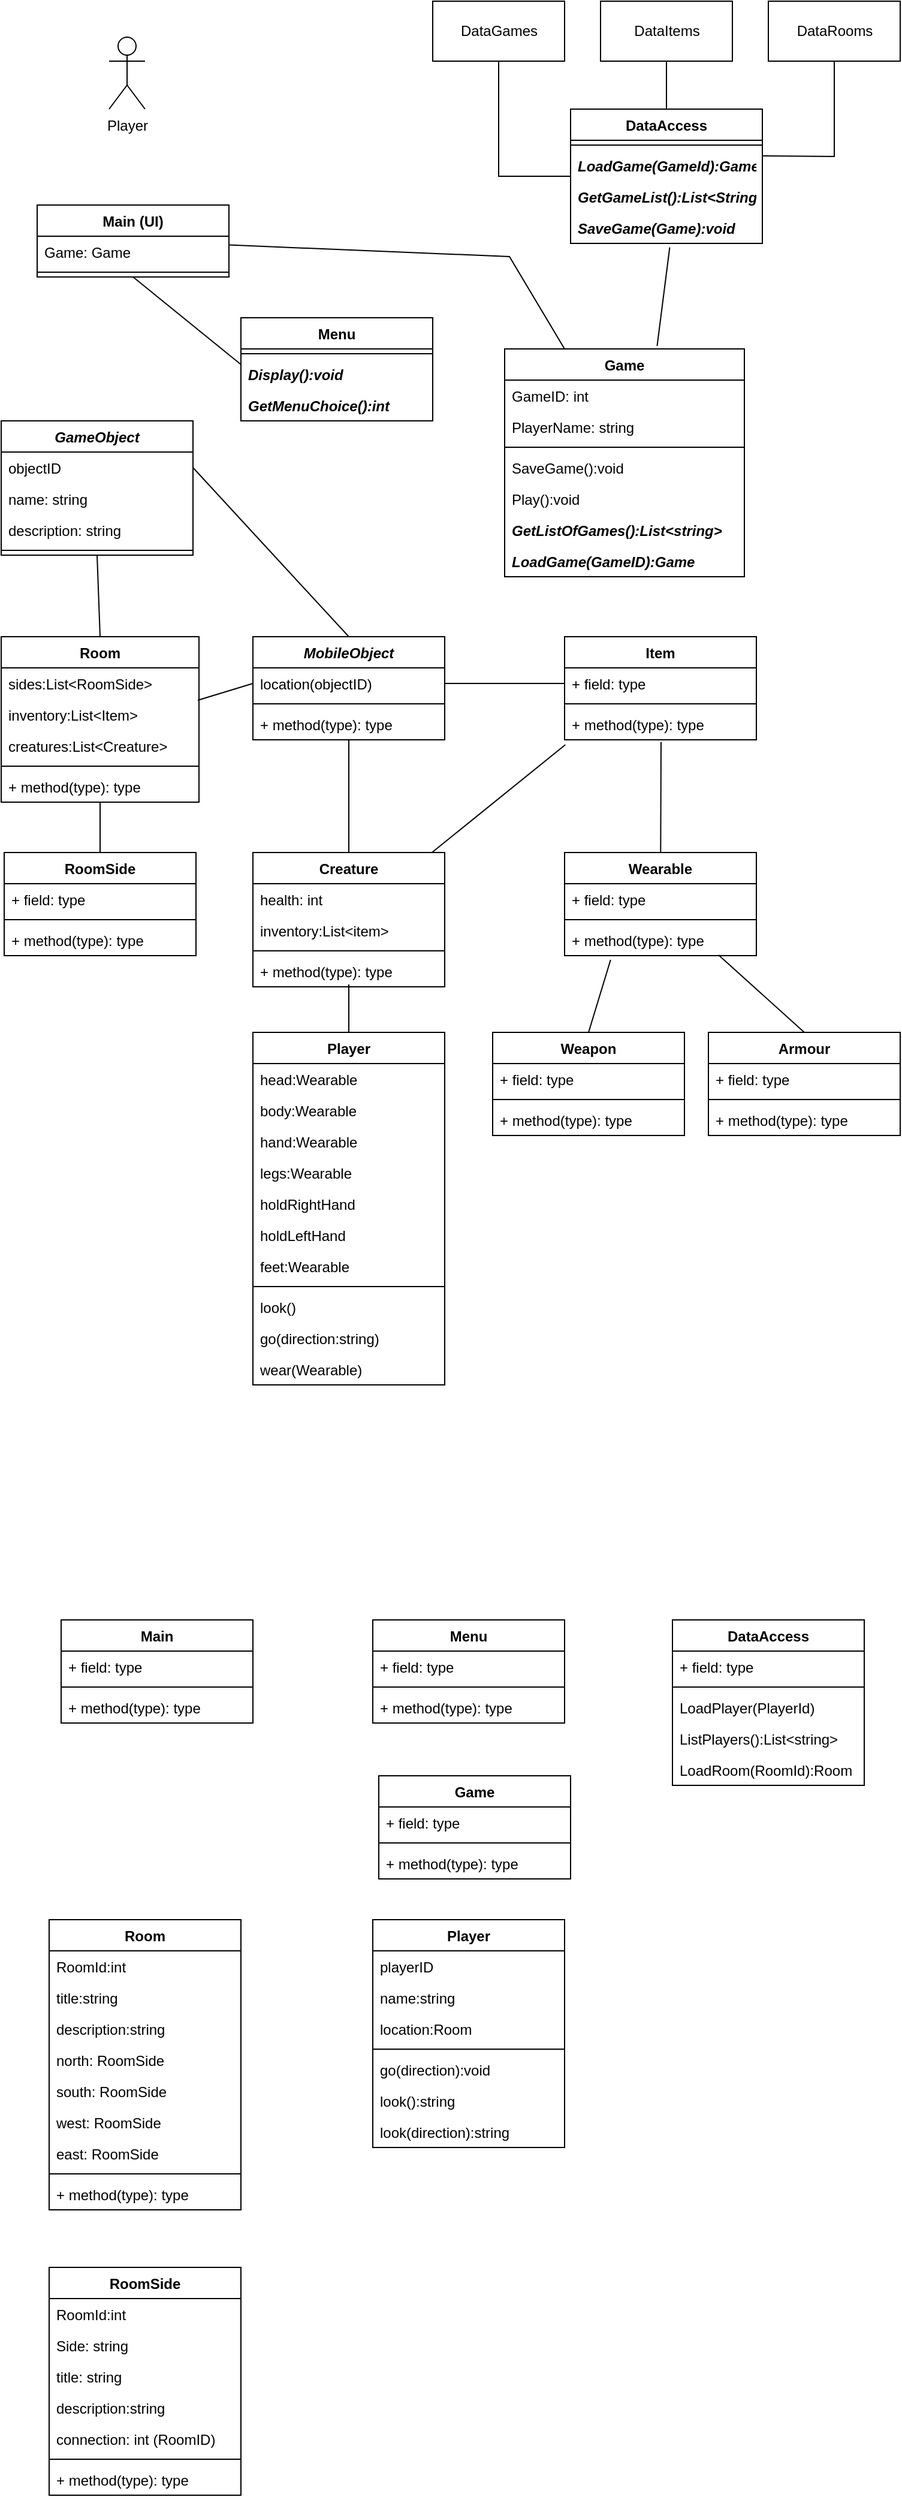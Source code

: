 <mxfile version="14.9.4" type="device"><diagram id="CVemv5YPvrNKqAP7SwV2" name="Page-1"><mxGraphModel dx="895" dy="649" grid="1" gridSize="10" guides="1" tooltips="1" connect="1" arrows="1" fold="1" page="1" pageScale="1" pageWidth="827" pageHeight="1169" math="0" shadow="0"><root><mxCell id="0"/><mxCell id="1" parent="0"/><mxCell id="hAgNCIFrav0WNdwS5j9V-32" style="edgeStyle=none;rounded=0;orthogonalLoop=1;jettySize=auto;html=1;entryX=0.25;entryY=0;entryDx=0;entryDy=0;endArrow=none;endFill=0;" edge="1" parent="1" source="hAgNCIFrav0WNdwS5j9V-1" target="hAgNCIFrav0WNdwS5j9V-7"><mxGeometry relative="1" as="geometry"><Array as="points"><mxPoint x="454" y="253"/></Array></mxGeometry></mxCell><mxCell id="hAgNCIFrav0WNdwS5j9V-1" value="Main (UI)" style="swimlane;fontStyle=1;align=center;verticalAlign=top;childLayout=stackLayout;horizontal=1;startSize=26;horizontalStack=0;resizeParent=1;resizeParentMax=0;resizeLast=0;collapsible=1;marginBottom=0;" vertex="1" parent="1"><mxGeometry x="60" y="210" width="160" height="60" as="geometry"/></mxCell><mxCell id="hAgNCIFrav0WNdwS5j9V-2" value="Game: Game" style="text;strokeColor=none;fillColor=none;align=left;verticalAlign=top;spacingLeft=4;spacingRight=4;overflow=hidden;rotatable=0;points=[[0,0.5],[1,0.5]];portConstraint=eastwest;" vertex="1" parent="hAgNCIFrav0WNdwS5j9V-1"><mxGeometry y="26" width="160" height="26" as="geometry"/></mxCell><mxCell id="hAgNCIFrav0WNdwS5j9V-3" value="" style="line;strokeWidth=1;fillColor=none;align=left;verticalAlign=middle;spacingTop=-1;spacingLeft=3;spacingRight=3;rotatable=0;labelPosition=right;points=[];portConstraint=eastwest;" vertex="1" parent="hAgNCIFrav0WNdwS5j9V-1"><mxGeometry y="52" width="160" height="8" as="geometry"/></mxCell><mxCell id="hAgNCIFrav0WNdwS5j9V-5" value="Player" style="shape=umlActor;verticalLabelPosition=bottom;verticalAlign=top;html=1;" vertex="1" parent="1"><mxGeometry x="120" y="70" width="30" height="60" as="geometry"/></mxCell><mxCell id="hAgNCIFrav0WNdwS5j9V-7" value="Game" style="swimlane;fontStyle=1;align=center;verticalAlign=top;childLayout=stackLayout;horizontal=1;startSize=26;horizontalStack=0;resizeParent=1;resizeParentMax=0;resizeLast=0;collapsible=1;marginBottom=0;" vertex="1" parent="1"><mxGeometry x="450" y="330" width="200" height="190" as="geometry"/></mxCell><mxCell id="hAgNCIFrav0WNdwS5j9V-8" value="GameID: int" style="text;strokeColor=none;fillColor=none;align=left;verticalAlign=top;spacingLeft=4;spacingRight=4;overflow=hidden;rotatable=0;points=[[0,0.5],[1,0.5]];portConstraint=eastwest;" vertex="1" parent="hAgNCIFrav0WNdwS5j9V-7"><mxGeometry y="26" width="200" height="26" as="geometry"/></mxCell><mxCell id="hAgNCIFrav0WNdwS5j9V-81" value="PlayerName: string" style="text;strokeColor=none;fillColor=none;align=left;verticalAlign=top;spacingLeft=4;spacingRight=4;overflow=hidden;rotatable=0;points=[[0,0.5],[1,0.5]];portConstraint=eastwest;" vertex="1" parent="hAgNCIFrav0WNdwS5j9V-7"><mxGeometry y="52" width="200" height="26" as="geometry"/></mxCell><mxCell id="hAgNCIFrav0WNdwS5j9V-9" value="" style="line;strokeWidth=1;fillColor=none;align=left;verticalAlign=middle;spacingTop=-1;spacingLeft=3;spacingRight=3;rotatable=0;labelPosition=right;points=[];portConstraint=eastwest;" vertex="1" parent="hAgNCIFrav0WNdwS5j9V-7"><mxGeometry y="78" width="200" height="8" as="geometry"/></mxCell><mxCell id="hAgNCIFrav0WNdwS5j9V-84" value="SaveGame():void" style="text;strokeColor=none;fillColor=none;align=left;verticalAlign=top;spacingLeft=4;spacingRight=4;overflow=hidden;rotatable=0;points=[[0,0.5],[1,0.5]];portConstraint=eastwest;" vertex="1" parent="hAgNCIFrav0WNdwS5j9V-7"><mxGeometry y="86" width="200" height="26" as="geometry"/></mxCell><mxCell id="hAgNCIFrav0WNdwS5j9V-85" value="Play():void" style="text;strokeColor=none;fillColor=none;align=left;verticalAlign=top;spacingLeft=4;spacingRight=4;overflow=hidden;rotatable=0;points=[[0,0.5],[1,0.5]];portConstraint=eastwest;" vertex="1" parent="hAgNCIFrav0WNdwS5j9V-7"><mxGeometry y="112" width="200" height="26" as="geometry"/></mxCell><mxCell id="hAgNCIFrav0WNdwS5j9V-10" value="GetListOfGames():List&lt;string&gt;" style="text;strokeColor=none;fillColor=none;align=left;verticalAlign=top;spacingLeft=4;spacingRight=4;overflow=hidden;rotatable=0;points=[[0,0.5],[1,0.5]];portConstraint=eastwest;fontStyle=3" vertex="1" parent="hAgNCIFrav0WNdwS5j9V-7"><mxGeometry y="138" width="200" height="26" as="geometry"/></mxCell><mxCell id="hAgNCIFrav0WNdwS5j9V-83" value="LoadGame(GameID):Game" style="text;strokeColor=none;fillColor=none;align=left;verticalAlign=top;spacingLeft=4;spacingRight=4;overflow=hidden;rotatable=0;points=[[0,0.5],[1,0.5]];portConstraint=eastwest;fontStyle=3" vertex="1" parent="hAgNCIFrav0WNdwS5j9V-7"><mxGeometry y="164" width="200" height="26" as="geometry"/></mxCell><mxCell id="hAgNCIFrav0WNdwS5j9V-23" style="edgeStyle=orthogonalEdgeStyle;rounded=0;orthogonalLoop=1;jettySize=auto;html=1;entryX=0.5;entryY=1;entryDx=0;entryDy=0;endArrow=none;endFill=0;" edge="1" parent="1" source="hAgNCIFrav0WNdwS5j9V-11" target="hAgNCIFrav0WNdwS5j9V-15"><mxGeometry relative="1" as="geometry"/></mxCell><mxCell id="hAgNCIFrav0WNdwS5j9V-24" style="rounded=0;orthogonalLoop=1;jettySize=auto;html=1;entryX=0.5;entryY=1;entryDx=0;entryDy=0;endArrow=none;endFill=0;" edge="1" parent="1" source="hAgNCIFrav0WNdwS5j9V-11" target="hAgNCIFrav0WNdwS5j9V-16"><mxGeometry relative="1" as="geometry"/></mxCell><mxCell id="hAgNCIFrav0WNdwS5j9V-11" value="DataAccess" style="swimlane;fontStyle=1;align=center;verticalAlign=top;childLayout=stackLayout;horizontal=1;startSize=26;horizontalStack=0;resizeParent=1;resizeParentMax=0;resizeLast=0;collapsible=1;marginBottom=0;" vertex="1" parent="1"><mxGeometry x="505" y="130" width="160" height="112" as="geometry"/></mxCell><mxCell id="hAgNCIFrav0WNdwS5j9V-13" value="" style="line;strokeWidth=1;fillColor=none;align=left;verticalAlign=middle;spacingTop=-1;spacingLeft=3;spacingRight=3;rotatable=0;labelPosition=right;points=[];portConstraint=eastwest;" vertex="1" parent="hAgNCIFrav0WNdwS5j9V-11"><mxGeometry y="26" width="160" height="8" as="geometry"/></mxCell><mxCell id="hAgNCIFrav0WNdwS5j9V-80" value="LoadGame(GameId):Game" style="text;strokeColor=none;fillColor=none;align=left;verticalAlign=top;spacingLeft=4;spacingRight=4;overflow=hidden;rotatable=0;points=[[0,0.5],[1,0.5]];portConstraint=eastwest;fontStyle=3" vertex="1" parent="hAgNCIFrav0WNdwS5j9V-11"><mxGeometry y="34" width="160" height="26" as="geometry"/></mxCell><mxCell id="hAgNCIFrav0WNdwS5j9V-14" value="GetGameList():List&lt;String&gt;" style="text;strokeColor=none;fillColor=none;align=left;verticalAlign=top;spacingLeft=4;spacingRight=4;overflow=hidden;rotatable=0;points=[[0,0.5],[1,0.5]];portConstraint=eastwest;fontStyle=3" vertex="1" parent="hAgNCIFrav0WNdwS5j9V-11"><mxGeometry y="60" width="160" height="26" as="geometry"/></mxCell><mxCell id="hAgNCIFrav0WNdwS5j9V-86" value="SaveGame(Game):void" style="text;strokeColor=none;fillColor=none;align=left;verticalAlign=top;spacingLeft=4;spacingRight=4;overflow=hidden;rotatable=0;points=[[0,0.5],[1,0.5]];portConstraint=eastwest;fontStyle=3" vertex="1" parent="hAgNCIFrav0WNdwS5j9V-11"><mxGeometry y="86" width="160" height="26" as="geometry"/></mxCell><mxCell id="hAgNCIFrav0WNdwS5j9V-15" value="DataGames" style="html=1;" vertex="1" parent="1"><mxGeometry x="390" y="40" width="110" height="50" as="geometry"/></mxCell><mxCell id="hAgNCIFrav0WNdwS5j9V-16" value="DataItems" style="html=1;" vertex="1" parent="1"><mxGeometry x="530" y="40" width="110" height="50" as="geometry"/></mxCell><mxCell id="hAgNCIFrav0WNdwS5j9V-17" value="DataRooms" style="html=1;" vertex="1" parent="1"><mxGeometry x="670" y="40" width="110" height="50" as="geometry"/></mxCell><mxCell id="hAgNCIFrav0WNdwS5j9V-18" value="GameObject" style="swimlane;fontStyle=3;align=center;verticalAlign=top;childLayout=stackLayout;horizontal=1;startSize=26;horizontalStack=0;resizeParent=1;resizeParentMax=0;resizeLast=0;collapsible=1;marginBottom=0;" vertex="1" parent="1"><mxGeometry x="30" y="390" width="160" height="112" as="geometry"/></mxCell><mxCell id="hAgNCIFrav0WNdwS5j9V-19" value="objectID" style="text;strokeColor=none;fillColor=none;align=left;verticalAlign=top;spacingLeft=4;spacingRight=4;overflow=hidden;rotatable=0;points=[[0,0.5],[1,0.5]];portConstraint=eastwest;" vertex="1" parent="hAgNCIFrav0WNdwS5j9V-18"><mxGeometry y="26" width="160" height="26" as="geometry"/></mxCell><mxCell id="hAgNCIFrav0WNdwS5j9V-89" value="name: string" style="text;strokeColor=none;fillColor=none;align=left;verticalAlign=top;spacingLeft=4;spacingRight=4;overflow=hidden;rotatable=0;points=[[0,0.5],[1,0.5]];portConstraint=eastwest;" vertex="1" parent="hAgNCIFrav0WNdwS5j9V-18"><mxGeometry y="52" width="160" height="26" as="geometry"/></mxCell><mxCell id="hAgNCIFrav0WNdwS5j9V-90" value="description: string" style="text;strokeColor=none;fillColor=none;align=left;verticalAlign=top;spacingLeft=4;spacingRight=4;overflow=hidden;rotatable=0;points=[[0,0.5],[1,0.5]];portConstraint=eastwest;" vertex="1" parent="hAgNCIFrav0WNdwS5j9V-18"><mxGeometry y="78" width="160" height="26" as="geometry"/></mxCell><mxCell id="hAgNCIFrav0WNdwS5j9V-20" value="" style="line;strokeWidth=1;fillColor=none;align=left;verticalAlign=middle;spacingTop=-1;spacingLeft=3;spacingRight=3;rotatable=0;labelPosition=right;points=[];portConstraint=eastwest;" vertex="1" parent="hAgNCIFrav0WNdwS5j9V-18"><mxGeometry y="104" width="160" height="8" as="geometry"/></mxCell><mxCell id="hAgNCIFrav0WNdwS5j9V-26" style="edgeStyle=orthogonalEdgeStyle;rounded=0;orthogonalLoop=1;jettySize=auto;html=1;entryX=0.5;entryY=1;entryDx=0;entryDy=0;endArrow=none;endFill=0;" edge="1" parent="1" target="hAgNCIFrav0WNdwS5j9V-17"><mxGeometry relative="1" as="geometry"><mxPoint x="665" y="169" as="sourcePoint"/></mxGeometry></mxCell><mxCell id="hAgNCIFrav0WNdwS5j9V-28" value="Menu" style="swimlane;fontStyle=1;align=center;verticalAlign=top;childLayout=stackLayout;horizontal=1;startSize=26;horizontalStack=0;resizeParent=1;resizeParentMax=0;resizeLast=0;collapsible=1;marginBottom=0;" vertex="1" parent="1"><mxGeometry x="230" y="304" width="160" height="86" as="geometry"/></mxCell><mxCell id="hAgNCIFrav0WNdwS5j9V-30" value="" style="line;strokeWidth=1;fillColor=none;align=left;verticalAlign=middle;spacingTop=-1;spacingLeft=3;spacingRight=3;rotatable=0;labelPosition=right;points=[];portConstraint=eastwest;" vertex="1" parent="hAgNCIFrav0WNdwS5j9V-28"><mxGeometry y="26" width="160" height="8" as="geometry"/></mxCell><mxCell id="hAgNCIFrav0WNdwS5j9V-31" value="Display():void" style="text;strokeColor=none;fillColor=none;align=left;verticalAlign=top;spacingLeft=4;spacingRight=4;overflow=hidden;rotatable=0;points=[[0,0.5],[1,0.5]];portConstraint=eastwest;fontStyle=3" vertex="1" parent="hAgNCIFrav0WNdwS5j9V-28"><mxGeometry y="34" width="160" height="26" as="geometry"/></mxCell><mxCell id="hAgNCIFrav0WNdwS5j9V-88" value="GetMenuChoice():int" style="text;strokeColor=none;fillColor=none;align=left;verticalAlign=top;spacingLeft=4;spacingRight=4;overflow=hidden;rotatable=0;points=[[0,0.5],[1,0.5]];portConstraint=eastwest;fontStyle=3" vertex="1" parent="hAgNCIFrav0WNdwS5j9V-28"><mxGeometry y="60" width="160" height="26" as="geometry"/></mxCell><mxCell id="hAgNCIFrav0WNdwS5j9V-33" style="edgeStyle=none;rounded=0;orthogonalLoop=1;jettySize=auto;html=1;entryX=0;entryY=0.5;entryDx=0;entryDy=0;endArrow=none;endFill=0;exitX=0.5;exitY=1;exitDx=0;exitDy=0;" edge="1" parent="1" source="hAgNCIFrav0WNdwS5j9V-1"><mxGeometry relative="1" as="geometry"><mxPoint x="159.04" y="297.118" as="sourcePoint"/><mxPoint x="230" y="343" as="targetPoint"/></mxGeometry></mxCell><mxCell id="hAgNCIFrav0WNdwS5j9V-44" style="edgeStyle=none;rounded=0;orthogonalLoop=1;jettySize=auto;html=1;entryX=0.5;entryY=0;entryDx=0;entryDy=0;endArrow=none;endFill=0;" edge="1" parent="1" source="hAgNCIFrav0WNdwS5j9V-34" target="hAgNCIFrav0WNdwS5j9V-38"><mxGeometry relative="1" as="geometry"/></mxCell><mxCell id="hAgNCIFrav0WNdwS5j9V-34" value="Room" style="swimlane;fontStyle=1;align=center;verticalAlign=top;childLayout=stackLayout;horizontal=1;startSize=26;horizontalStack=0;resizeParent=1;resizeParentMax=0;resizeLast=0;collapsible=1;marginBottom=0;" vertex="1" parent="1"><mxGeometry x="30" y="570" width="165" height="138" as="geometry"/></mxCell><mxCell id="hAgNCIFrav0WNdwS5j9V-35" value="sides:List&lt;RoomSide&gt;" style="text;strokeColor=none;fillColor=none;align=left;verticalAlign=top;spacingLeft=4;spacingRight=4;overflow=hidden;rotatable=0;points=[[0,0.5],[1,0.5]];portConstraint=eastwest;" vertex="1" parent="hAgNCIFrav0WNdwS5j9V-34"><mxGeometry y="26" width="165" height="26" as="geometry"/></mxCell><mxCell id="hAgNCIFrav0WNdwS5j9V-92" value="inventory:List&lt;Item&gt;" style="text;strokeColor=none;fillColor=none;align=left;verticalAlign=top;spacingLeft=4;spacingRight=4;overflow=hidden;rotatable=0;points=[[0,0.5],[1,0.5]];portConstraint=eastwest;" vertex="1" parent="hAgNCIFrav0WNdwS5j9V-34"><mxGeometry y="52" width="165" height="26" as="geometry"/></mxCell><mxCell id="hAgNCIFrav0WNdwS5j9V-91" value="creatures:List&lt;Creature&gt;" style="text;strokeColor=none;fillColor=none;align=left;verticalAlign=top;spacingLeft=4;spacingRight=4;overflow=hidden;rotatable=0;points=[[0,0.5],[1,0.5]];portConstraint=eastwest;" vertex="1" parent="hAgNCIFrav0WNdwS5j9V-34"><mxGeometry y="78" width="165" height="26" as="geometry"/></mxCell><mxCell id="hAgNCIFrav0WNdwS5j9V-36" value="" style="line;strokeWidth=1;fillColor=none;align=left;verticalAlign=middle;spacingTop=-1;spacingLeft=3;spacingRight=3;rotatable=0;labelPosition=right;points=[];portConstraint=eastwest;" vertex="1" parent="hAgNCIFrav0WNdwS5j9V-34"><mxGeometry y="104" width="165" height="8" as="geometry"/></mxCell><mxCell id="hAgNCIFrav0WNdwS5j9V-37" value="+ method(type): type" style="text;strokeColor=none;fillColor=none;align=left;verticalAlign=top;spacingLeft=4;spacingRight=4;overflow=hidden;rotatable=0;points=[[0,0.5],[1,0.5]];portConstraint=eastwest;" vertex="1" parent="hAgNCIFrav0WNdwS5j9V-34"><mxGeometry y="112" width="165" height="26" as="geometry"/></mxCell><mxCell id="hAgNCIFrav0WNdwS5j9V-38" value="RoomSide" style="swimlane;fontStyle=1;align=center;verticalAlign=top;childLayout=stackLayout;horizontal=1;startSize=26;horizontalStack=0;resizeParent=1;resizeParentMax=0;resizeLast=0;collapsible=1;marginBottom=0;" vertex="1" parent="1"><mxGeometry x="32.5" y="750" width="160" height="86" as="geometry"/></mxCell><mxCell id="hAgNCIFrav0WNdwS5j9V-39" value="+ field: type" style="text;strokeColor=none;fillColor=none;align=left;verticalAlign=top;spacingLeft=4;spacingRight=4;overflow=hidden;rotatable=0;points=[[0,0.5],[1,0.5]];portConstraint=eastwest;" vertex="1" parent="hAgNCIFrav0WNdwS5j9V-38"><mxGeometry y="26" width="160" height="26" as="geometry"/></mxCell><mxCell id="hAgNCIFrav0WNdwS5j9V-40" value="" style="line;strokeWidth=1;fillColor=none;align=left;verticalAlign=middle;spacingTop=-1;spacingLeft=3;spacingRight=3;rotatable=0;labelPosition=right;points=[];portConstraint=eastwest;" vertex="1" parent="hAgNCIFrav0WNdwS5j9V-38"><mxGeometry y="52" width="160" height="8" as="geometry"/></mxCell><mxCell id="hAgNCIFrav0WNdwS5j9V-41" value="+ method(type): type" style="text;strokeColor=none;fillColor=none;align=left;verticalAlign=top;spacingLeft=4;spacingRight=4;overflow=hidden;rotatable=0;points=[[0,0.5],[1,0.5]];portConstraint=eastwest;" vertex="1" parent="hAgNCIFrav0WNdwS5j9V-38"><mxGeometry y="60" width="160" height="26" as="geometry"/></mxCell><mxCell id="hAgNCIFrav0WNdwS5j9V-42" style="edgeStyle=none;rounded=0;orthogonalLoop=1;jettySize=auto;html=1;entryX=0.636;entryY=-0.013;entryDx=0;entryDy=0;endArrow=none;endFill=0;entryPerimeter=0;exitX=0.517;exitY=1.129;exitDx=0;exitDy=0;exitPerimeter=0;" edge="1" parent="1" source="hAgNCIFrav0WNdwS5j9V-86" target="hAgNCIFrav0WNdwS5j9V-7"><mxGeometry relative="1" as="geometry"><mxPoint x="585" y="270" as="sourcePoint"/><Array as="points"/></mxGeometry></mxCell><mxCell id="hAgNCIFrav0WNdwS5j9V-43" style="edgeStyle=none;rounded=0;orthogonalLoop=1;jettySize=auto;html=1;entryX=0.5;entryY=0;entryDx=0;entryDy=0;endArrow=none;endFill=0;exitX=0.5;exitY=1;exitDx=0;exitDy=0;" edge="1" parent="1" source="hAgNCIFrav0WNdwS5j9V-18" target="hAgNCIFrav0WNdwS5j9V-34"><mxGeometry relative="1" as="geometry"><mxPoint x="110.591" y="528" as="sourcePoint"/></mxGeometry></mxCell><mxCell id="hAgNCIFrav0WNdwS5j9V-45" value="MobileObject" style="swimlane;fontStyle=3;align=center;verticalAlign=top;childLayout=stackLayout;horizontal=1;startSize=26;horizontalStack=0;resizeParent=1;resizeParentMax=0;resizeLast=0;collapsible=1;marginBottom=0;" vertex="1" parent="1"><mxGeometry x="240" y="570" width="160" height="86" as="geometry"/></mxCell><mxCell id="hAgNCIFrav0WNdwS5j9V-46" value="location(objectID)" style="text;strokeColor=none;fillColor=none;align=left;verticalAlign=top;spacingLeft=4;spacingRight=4;overflow=hidden;rotatable=0;points=[[0,0.5],[1,0.5]];portConstraint=eastwest;" vertex="1" parent="hAgNCIFrav0WNdwS5j9V-45"><mxGeometry y="26" width="160" height="26" as="geometry"/></mxCell><mxCell id="hAgNCIFrav0WNdwS5j9V-47" value="" style="line;strokeWidth=1;fillColor=none;align=left;verticalAlign=middle;spacingTop=-1;spacingLeft=3;spacingRight=3;rotatable=0;labelPosition=right;points=[];portConstraint=eastwest;" vertex="1" parent="hAgNCIFrav0WNdwS5j9V-45"><mxGeometry y="52" width="160" height="8" as="geometry"/></mxCell><mxCell id="hAgNCIFrav0WNdwS5j9V-48" value="+ method(type): type" style="text;strokeColor=none;fillColor=none;align=left;verticalAlign=top;spacingLeft=4;spacingRight=4;overflow=hidden;rotatable=0;points=[[0,0.5],[1,0.5]];portConstraint=eastwest;" vertex="1" parent="hAgNCIFrav0WNdwS5j9V-45"><mxGeometry y="60" width="160" height="26" as="geometry"/></mxCell><mxCell id="hAgNCIFrav0WNdwS5j9V-94" style="edgeStyle=none;rounded=0;orthogonalLoop=1;jettySize=auto;html=1;entryX=0.004;entryY=1.159;entryDx=0;entryDy=0;entryPerimeter=0;endArrow=none;endFill=0;" edge="1" parent="1" source="hAgNCIFrav0WNdwS5j9V-49" target="hAgNCIFrav0WNdwS5j9V-63"><mxGeometry relative="1" as="geometry"/></mxCell><mxCell id="hAgNCIFrav0WNdwS5j9V-49" value="Creature" style="swimlane;fontStyle=1;align=center;verticalAlign=top;childLayout=stackLayout;horizontal=1;startSize=26;horizontalStack=0;resizeParent=1;resizeParentMax=0;resizeLast=0;collapsible=1;marginBottom=0;" vertex="1" parent="1"><mxGeometry x="240" y="750" width="160" height="112" as="geometry"/></mxCell><mxCell id="hAgNCIFrav0WNdwS5j9V-50" value="health: int" style="text;strokeColor=none;fillColor=none;align=left;verticalAlign=top;spacingLeft=4;spacingRight=4;overflow=hidden;rotatable=0;points=[[0,0.5],[1,0.5]];portConstraint=eastwest;" vertex="1" parent="hAgNCIFrav0WNdwS5j9V-49"><mxGeometry y="26" width="160" height="26" as="geometry"/></mxCell><mxCell id="hAgNCIFrav0WNdwS5j9V-93" value="inventory:List&lt;item&gt;" style="text;strokeColor=none;fillColor=none;align=left;verticalAlign=top;spacingLeft=4;spacingRight=4;overflow=hidden;rotatable=0;points=[[0,0.5],[1,0.5]];portConstraint=eastwest;" vertex="1" parent="hAgNCIFrav0WNdwS5j9V-49"><mxGeometry y="52" width="160" height="26" as="geometry"/></mxCell><mxCell id="hAgNCIFrav0WNdwS5j9V-51" value="" style="line;strokeWidth=1;fillColor=none;align=left;verticalAlign=middle;spacingTop=-1;spacingLeft=3;spacingRight=3;rotatable=0;labelPosition=right;points=[];portConstraint=eastwest;" vertex="1" parent="hAgNCIFrav0WNdwS5j9V-49"><mxGeometry y="78" width="160" height="8" as="geometry"/></mxCell><mxCell id="hAgNCIFrav0WNdwS5j9V-52" value="+ method(type): type" style="text;strokeColor=none;fillColor=none;align=left;verticalAlign=top;spacingLeft=4;spacingRight=4;overflow=hidden;rotatable=0;points=[[0,0.5],[1,0.5]];portConstraint=eastwest;" vertex="1" parent="hAgNCIFrav0WNdwS5j9V-49"><mxGeometry y="86" width="160" height="26" as="geometry"/></mxCell><mxCell id="hAgNCIFrav0WNdwS5j9V-53" value="Player" style="swimlane;fontStyle=1;align=center;verticalAlign=top;childLayout=stackLayout;horizontal=1;startSize=26;horizontalStack=0;resizeParent=1;resizeParentMax=0;resizeLast=0;collapsible=1;marginBottom=0;" vertex="1" parent="1"><mxGeometry x="240" y="900" width="160" height="294" as="geometry"/></mxCell><mxCell id="hAgNCIFrav0WNdwS5j9V-54" value="head:Wearable" style="text;strokeColor=none;fillColor=none;align=left;verticalAlign=top;spacingLeft=4;spacingRight=4;overflow=hidden;rotatable=0;points=[[0,0.5],[1,0.5]];portConstraint=eastwest;" vertex="1" parent="hAgNCIFrav0WNdwS5j9V-53"><mxGeometry y="26" width="160" height="26" as="geometry"/></mxCell><mxCell id="hAgNCIFrav0WNdwS5j9V-99" value="body:Wearable" style="text;strokeColor=none;fillColor=none;align=left;verticalAlign=top;spacingLeft=4;spacingRight=4;overflow=hidden;rotatable=0;points=[[0,0.5],[1,0.5]];portConstraint=eastwest;" vertex="1" parent="hAgNCIFrav0WNdwS5j9V-53"><mxGeometry y="52" width="160" height="26" as="geometry"/></mxCell><mxCell id="hAgNCIFrav0WNdwS5j9V-102" value="hand:Wearable" style="text;strokeColor=none;fillColor=none;align=left;verticalAlign=top;spacingLeft=4;spacingRight=4;overflow=hidden;rotatable=0;points=[[0,0.5],[1,0.5]];portConstraint=eastwest;" vertex="1" parent="hAgNCIFrav0WNdwS5j9V-53"><mxGeometry y="78" width="160" height="26" as="geometry"/></mxCell><mxCell id="hAgNCIFrav0WNdwS5j9V-101" value="legs:Wearable" style="text;strokeColor=none;fillColor=none;align=left;verticalAlign=top;spacingLeft=4;spacingRight=4;overflow=hidden;rotatable=0;points=[[0,0.5],[1,0.5]];portConstraint=eastwest;" vertex="1" parent="hAgNCIFrav0WNdwS5j9V-53"><mxGeometry y="104" width="160" height="26" as="geometry"/></mxCell><mxCell id="hAgNCIFrav0WNdwS5j9V-103" value="holdRightHand" style="text;strokeColor=none;fillColor=none;align=left;verticalAlign=top;spacingLeft=4;spacingRight=4;overflow=hidden;rotatable=0;points=[[0,0.5],[1,0.5]];portConstraint=eastwest;" vertex="1" parent="hAgNCIFrav0WNdwS5j9V-53"><mxGeometry y="130" width="160" height="26" as="geometry"/></mxCell><mxCell id="hAgNCIFrav0WNdwS5j9V-104" value="holdLeftHand" style="text;strokeColor=none;fillColor=none;align=left;verticalAlign=top;spacingLeft=4;spacingRight=4;overflow=hidden;rotatable=0;points=[[0,0.5],[1,0.5]];portConstraint=eastwest;" vertex="1" parent="hAgNCIFrav0WNdwS5j9V-53"><mxGeometry y="156" width="160" height="26" as="geometry"/></mxCell><mxCell id="hAgNCIFrav0WNdwS5j9V-100" value="feet:Wearable" style="text;strokeColor=none;fillColor=none;align=left;verticalAlign=top;spacingLeft=4;spacingRight=4;overflow=hidden;rotatable=0;points=[[0,0.5],[1,0.5]];portConstraint=eastwest;" vertex="1" parent="hAgNCIFrav0WNdwS5j9V-53"><mxGeometry y="182" width="160" height="26" as="geometry"/></mxCell><mxCell id="hAgNCIFrav0WNdwS5j9V-55" value="" style="line;strokeWidth=1;fillColor=none;align=left;verticalAlign=middle;spacingTop=-1;spacingLeft=3;spacingRight=3;rotatable=0;labelPosition=right;points=[];portConstraint=eastwest;" vertex="1" parent="hAgNCIFrav0WNdwS5j9V-53"><mxGeometry y="208" width="160" height="8" as="geometry"/></mxCell><mxCell id="hAgNCIFrav0WNdwS5j9V-96" value="look()" style="text;strokeColor=none;fillColor=none;align=left;verticalAlign=top;spacingLeft=4;spacingRight=4;overflow=hidden;rotatable=0;points=[[0,0.5],[1,0.5]];portConstraint=eastwest;" vertex="1" parent="hAgNCIFrav0WNdwS5j9V-53"><mxGeometry y="216" width="160" height="26" as="geometry"/></mxCell><mxCell id="hAgNCIFrav0WNdwS5j9V-56" value="go(direction:string)" style="text;strokeColor=none;fillColor=none;align=left;verticalAlign=top;spacingLeft=4;spacingRight=4;overflow=hidden;rotatable=0;points=[[0,0.5],[1,0.5]];portConstraint=eastwest;" vertex="1" parent="hAgNCIFrav0WNdwS5j9V-53"><mxGeometry y="242" width="160" height="26" as="geometry"/></mxCell><mxCell id="hAgNCIFrav0WNdwS5j9V-98" value="wear(Wearable)" style="text;strokeColor=none;fillColor=none;align=left;verticalAlign=top;spacingLeft=4;spacingRight=4;overflow=hidden;rotatable=0;points=[[0,0.5],[1,0.5]];portConstraint=eastwest;" vertex="1" parent="hAgNCIFrav0WNdwS5j9V-53"><mxGeometry y="268" width="160" height="26" as="geometry"/></mxCell><mxCell id="hAgNCIFrav0WNdwS5j9V-57" style="edgeStyle=none;rounded=0;orthogonalLoop=1;jettySize=auto;html=1;entryX=0.5;entryY=0;entryDx=0;entryDy=0;endArrow=none;endFill=0;exitX=1;exitY=0.5;exitDx=0;exitDy=0;" edge="1" parent="1" source="hAgNCIFrav0WNdwS5j9V-19" target="hAgNCIFrav0WNdwS5j9V-45"><mxGeometry relative="1" as="geometry"><Array as="points"/></mxGeometry></mxCell><mxCell id="hAgNCIFrav0WNdwS5j9V-58" style="edgeStyle=none;rounded=0;orthogonalLoop=1;jettySize=auto;html=1;entryX=0.5;entryY=0;entryDx=0;entryDy=0;endArrow=none;endFill=0;" edge="1" parent="1" source="hAgNCIFrav0WNdwS5j9V-48" target="hAgNCIFrav0WNdwS5j9V-49"><mxGeometry relative="1" as="geometry"/></mxCell><mxCell id="hAgNCIFrav0WNdwS5j9V-59" style="edgeStyle=none;rounded=0;orthogonalLoop=1;jettySize=auto;html=1;entryX=0.5;entryY=0;entryDx=0;entryDy=0;endArrow=none;endFill=0;" edge="1" parent="1" target="hAgNCIFrav0WNdwS5j9V-53"><mxGeometry relative="1" as="geometry"><mxPoint x="320" y="860" as="sourcePoint"/></mxGeometry></mxCell><mxCell id="hAgNCIFrav0WNdwS5j9V-60" value="Item" style="swimlane;fontStyle=1;align=center;verticalAlign=top;childLayout=stackLayout;horizontal=1;startSize=26;horizontalStack=0;resizeParent=1;resizeParentMax=0;resizeLast=0;collapsible=1;marginBottom=0;" vertex="1" parent="1"><mxGeometry x="500" y="570" width="160" height="86" as="geometry"/></mxCell><mxCell id="hAgNCIFrav0WNdwS5j9V-61" value="+ field: type" style="text;strokeColor=none;fillColor=none;align=left;verticalAlign=top;spacingLeft=4;spacingRight=4;overflow=hidden;rotatable=0;points=[[0,0.5],[1,0.5]];portConstraint=eastwest;" vertex="1" parent="hAgNCIFrav0WNdwS5j9V-60"><mxGeometry y="26" width="160" height="26" as="geometry"/></mxCell><mxCell id="hAgNCIFrav0WNdwS5j9V-62" value="" style="line;strokeWidth=1;fillColor=none;align=left;verticalAlign=middle;spacingTop=-1;spacingLeft=3;spacingRight=3;rotatable=0;labelPosition=right;points=[];portConstraint=eastwest;" vertex="1" parent="hAgNCIFrav0WNdwS5j9V-60"><mxGeometry y="52" width="160" height="8" as="geometry"/></mxCell><mxCell id="hAgNCIFrav0WNdwS5j9V-63" value="+ method(type): type" style="text;strokeColor=none;fillColor=none;align=left;verticalAlign=top;spacingLeft=4;spacingRight=4;overflow=hidden;rotatable=0;points=[[0,0.5],[1,0.5]];portConstraint=eastwest;" vertex="1" parent="hAgNCIFrav0WNdwS5j9V-60"><mxGeometry y="60" width="160" height="26" as="geometry"/></mxCell><mxCell id="hAgNCIFrav0WNdwS5j9V-78" style="edgeStyle=none;rounded=0;orthogonalLoop=1;jettySize=auto;html=1;entryX=0.503;entryY=1.073;entryDx=0;entryDy=0;entryPerimeter=0;endArrow=none;endFill=0;" edge="1" parent="1" source="hAgNCIFrav0WNdwS5j9V-64" target="hAgNCIFrav0WNdwS5j9V-63"><mxGeometry relative="1" as="geometry"/></mxCell><mxCell id="hAgNCIFrav0WNdwS5j9V-64" value="Wearable" style="swimlane;fontStyle=1;align=center;verticalAlign=top;childLayout=stackLayout;horizontal=1;startSize=26;horizontalStack=0;resizeParent=1;resizeParentMax=0;resizeLast=0;collapsible=1;marginBottom=0;" vertex="1" parent="1"><mxGeometry x="500" y="750" width="160" height="86" as="geometry"/></mxCell><mxCell id="hAgNCIFrav0WNdwS5j9V-65" value="+ field: type" style="text;strokeColor=none;fillColor=none;align=left;verticalAlign=top;spacingLeft=4;spacingRight=4;overflow=hidden;rotatable=0;points=[[0,0.5],[1,0.5]];portConstraint=eastwest;" vertex="1" parent="hAgNCIFrav0WNdwS5j9V-64"><mxGeometry y="26" width="160" height="26" as="geometry"/></mxCell><mxCell id="hAgNCIFrav0WNdwS5j9V-66" value="" style="line;strokeWidth=1;fillColor=none;align=left;verticalAlign=middle;spacingTop=-1;spacingLeft=3;spacingRight=3;rotatable=0;labelPosition=right;points=[];portConstraint=eastwest;" vertex="1" parent="hAgNCIFrav0WNdwS5j9V-64"><mxGeometry y="52" width="160" height="8" as="geometry"/></mxCell><mxCell id="hAgNCIFrav0WNdwS5j9V-67" value="+ method(type): type" style="text;strokeColor=none;fillColor=none;align=left;verticalAlign=top;spacingLeft=4;spacingRight=4;overflow=hidden;rotatable=0;points=[[0,0.5],[1,0.5]];portConstraint=eastwest;" vertex="1" parent="hAgNCIFrav0WNdwS5j9V-64"><mxGeometry y="60" width="160" height="26" as="geometry"/></mxCell><mxCell id="hAgNCIFrav0WNdwS5j9V-68" value="Weapon" style="swimlane;fontStyle=1;align=center;verticalAlign=top;childLayout=stackLayout;horizontal=1;startSize=26;horizontalStack=0;resizeParent=1;resizeParentMax=0;resizeLast=0;collapsible=1;marginBottom=0;" vertex="1" parent="1"><mxGeometry x="440" y="900" width="160" height="86" as="geometry"/></mxCell><mxCell id="hAgNCIFrav0WNdwS5j9V-69" value="+ field: type" style="text;strokeColor=none;fillColor=none;align=left;verticalAlign=top;spacingLeft=4;spacingRight=4;overflow=hidden;rotatable=0;points=[[0,0.5],[1,0.5]];portConstraint=eastwest;" vertex="1" parent="hAgNCIFrav0WNdwS5j9V-68"><mxGeometry y="26" width="160" height="26" as="geometry"/></mxCell><mxCell id="hAgNCIFrav0WNdwS5j9V-70" value="" style="line;strokeWidth=1;fillColor=none;align=left;verticalAlign=middle;spacingTop=-1;spacingLeft=3;spacingRight=3;rotatable=0;labelPosition=right;points=[];portConstraint=eastwest;" vertex="1" parent="hAgNCIFrav0WNdwS5j9V-68"><mxGeometry y="52" width="160" height="8" as="geometry"/></mxCell><mxCell id="hAgNCIFrav0WNdwS5j9V-71" value="+ method(type): type" style="text;strokeColor=none;fillColor=none;align=left;verticalAlign=top;spacingLeft=4;spacingRight=4;overflow=hidden;rotatable=0;points=[[0,0.5],[1,0.5]];portConstraint=eastwest;" vertex="1" parent="hAgNCIFrav0WNdwS5j9V-68"><mxGeometry y="60" width="160" height="26" as="geometry"/></mxCell><mxCell id="hAgNCIFrav0WNdwS5j9V-72" value="Armour" style="swimlane;fontStyle=1;align=center;verticalAlign=top;childLayout=stackLayout;horizontal=1;startSize=26;horizontalStack=0;resizeParent=1;resizeParentMax=0;resizeLast=0;collapsible=1;marginBottom=0;" vertex="1" parent="1"><mxGeometry x="620" y="900" width="160" height="86" as="geometry"/></mxCell><mxCell id="hAgNCIFrav0WNdwS5j9V-73" value="+ field: type" style="text;strokeColor=none;fillColor=none;align=left;verticalAlign=top;spacingLeft=4;spacingRight=4;overflow=hidden;rotatable=0;points=[[0,0.5],[1,0.5]];portConstraint=eastwest;" vertex="1" parent="hAgNCIFrav0WNdwS5j9V-72"><mxGeometry y="26" width="160" height="26" as="geometry"/></mxCell><mxCell id="hAgNCIFrav0WNdwS5j9V-74" value="" style="line;strokeWidth=1;fillColor=none;align=left;verticalAlign=middle;spacingTop=-1;spacingLeft=3;spacingRight=3;rotatable=0;labelPosition=right;points=[];portConstraint=eastwest;" vertex="1" parent="hAgNCIFrav0WNdwS5j9V-72"><mxGeometry y="52" width="160" height="8" as="geometry"/></mxCell><mxCell id="hAgNCIFrav0WNdwS5j9V-75" value="+ method(type): type" style="text;strokeColor=none;fillColor=none;align=left;verticalAlign=top;spacingLeft=4;spacingRight=4;overflow=hidden;rotatable=0;points=[[0,0.5],[1,0.5]];portConstraint=eastwest;" vertex="1" parent="hAgNCIFrav0WNdwS5j9V-72"><mxGeometry y="60" width="160" height="26" as="geometry"/></mxCell><mxCell id="hAgNCIFrav0WNdwS5j9V-76" style="edgeStyle=none;rounded=0;orthogonalLoop=1;jettySize=auto;html=1;entryX=0.5;entryY=0;entryDx=0;entryDy=0;endArrow=none;endFill=0;exitX=0.24;exitY=1.133;exitDx=0;exitDy=0;exitPerimeter=0;" edge="1" parent="1" source="hAgNCIFrav0WNdwS5j9V-67" target="hAgNCIFrav0WNdwS5j9V-68"><mxGeometry relative="1" as="geometry"/></mxCell><mxCell id="hAgNCIFrav0WNdwS5j9V-77" style="edgeStyle=none;rounded=0;orthogonalLoop=1;jettySize=auto;html=1;entryX=0.5;entryY=0;entryDx=0;entryDy=0;endArrow=none;endFill=0;exitX=0.803;exitY=0.979;exitDx=0;exitDy=0;exitPerimeter=0;" edge="1" parent="1" source="hAgNCIFrav0WNdwS5j9V-67" target="hAgNCIFrav0WNdwS5j9V-72"><mxGeometry relative="1" as="geometry"/></mxCell><mxCell id="hAgNCIFrav0WNdwS5j9V-79" style="edgeStyle=none;rounded=0;orthogonalLoop=1;jettySize=auto;html=1;entryX=1;entryY=0.5;entryDx=0;entryDy=0;endArrow=none;endFill=0;" edge="1" parent="1" source="hAgNCIFrav0WNdwS5j9V-61" target="hAgNCIFrav0WNdwS5j9V-46"><mxGeometry relative="1" as="geometry"/></mxCell><mxCell id="hAgNCIFrav0WNdwS5j9V-97" style="edgeStyle=none;rounded=0;orthogonalLoop=1;jettySize=auto;html=1;endArrow=none;endFill=0;entryX=0;entryY=0.5;entryDx=0;entryDy=0;exitX=0.994;exitY=1.039;exitDx=0;exitDy=0;exitPerimeter=0;" edge="1" parent="1" source="hAgNCIFrav0WNdwS5j9V-35" target="hAgNCIFrav0WNdwS5j9V-46"><mxGeometry relative="1" as="geometry"><mxPoint x="200" y="620" as="sourcePoint"/><mxPoint x="240" y="740" as="targetPoint"/></mxGeometry></mxCell><mxCell id="hAgNCIFrav0WNdwS5j9V-105" value="Player" style="swimlane;fontStyle=1;align=center;verticalAlign=top;childLayout=stackLayout;horizontal=1;startSize=26;horizontalStack=0;resizeParent=1;resizeParentMax=0;resizeLast=0;collapsible=1;marginBottom=0;" vertex="1" parent="1"><mxGeometry x="340" y="1640" width="160" height="190" as="geometry"/></mxCell><mxCell id="hAgNCIFrav0WNdwS5j9V-116" value="playerID" style="text;strokeColor=none;fillColor=none;align=left;verticalAlign=top;spacingLeft=4;spacingRight=4;overflow=hidden;rotatable=0;points=[[0,0.5],[1,0.5]];portConstraint=eastwest;" vertex="1" parent="hAgNCIFrav0WNdwS5j9V-105"><mxGeometry y="26" width="160" height="26" as="geometry"/></mxCell><mxCell id="hAgNCIFrav0WNdwS5j9V-115" value="name:string" style="text;strokeColor=none;fillColor=none;align=left;verticalAlign=top;spacingLeft=4;spacingRight=4;overflow=hidden;rotatable=0;points=[[0,0.5],[1,0.5]];portConstraint=eastwest;" vertex="1" parent="hAgNCIFrav0WNdwS5j9V-105"><mxGeometry y="52" width="160" height="26" as="geometry"/></mxCell><mxCell id="hAgNCIFrav0WNdwS5j9V-106" value="location:Room" style="text;strokeColor=none;fillColor=none;align=left;verticalAlign=top;spacingLeft=4;spacingRight=4;overflow=hidden;rotatable=0;points=[[0,0.5],[1,0.5]];portConstraint=eastwest;" vertex="1" parent="hAgNCIFrav0WNdwS5j9V-105"><mxGeometry y="78" width="160" height="26" as="geometry"/></mxCell><mxCell id="hAgNCIFrav0WNdwS5j9V-107" value="" style="line;strokeWidth=1;fillColor=none;align=left;verticalAlign=middle;spacingTop=-1;spacingLeft=3;spacingRight=3;rotatable=0;labelPosition=right;points=[];portConstraint=eastwest;" vertex="1" parent="hAgNCIFrav0WNdwS5j9V-105"><mxGeometry y="104" width="160" height="8" as="geometry"/></mxCell><mxCell id="hAgNCIFrav0WNdwS5j9V-108" value="go(direction):void" style="text;strokeColor=none;fillColor=none;align=left;verticalAlign=top;spacingLeft=4;spacingRight=4;overflow=hidden;rotatable=0;points=[[0,0.5],[1,0.5]];portConstraint=eastwest;" vertex="1" parent="hAgNCIFrav0WNdwS5j9V-105"><mxGeometry y="112" width="160" height="26" as="geometry"/></mxCell><mxCell id="hAgNCIFrav0WNdwS5j9V-109" value="look():string" style="text;strokeColor=none;fillColor=none;align=left;verticalAlign=top;spacingLeft=4;spacingRight=4;overflow=hidden;rotatable=0;points=[[0,0.5],[1,0.5]];portConstraint=eastwest;" vertex="1" parent="hAgNCIFrav0WNdwS5j9V-105"><mxGeometry y="138" width="160" height="26" as="geometry"/></mxCell><mxCell id="hAgNCIFrav0WNdwS5j9V-110" value="look(direction):string" style="text;strokeColor=none;fillColor=none;align=left;verticalAlign=top;spacingLeft=4;spacingRight=4;overflow=hidden;rotatable=0;points=[[0,0.5],[1,0.5]];portConstraint=eastwest;" vertex="1" parent="hAgNCIFrav0WNdwS5j9V-105"><mxGeometry y="164" width="160" height="26" as="geometry"/></mxCell><mxCell id="hAgNCIFrav0WNdwS5j9V-111" value="Room" style="swimlane;fontStyle=1;align=center;verticalAlign=top;childLayout=stackLayout;horizontal=1;startSize=26;horizontalStack=0;resizeParent=1;resizeParentMax=0;resizeLast=0;collapsible=1;marginBottom=0;" vertex="1" parent="1"><mxGeometry x="70" y="1640" width="160" height="242" as="geometry"/></mxCell><mxCell id="hAgNCIFrav0WNdwS5j9V-112" value="RoomId:int" style="text;strokeColor=none;fillColor=none;align=left;verticalAlign=top;spacingLeft=4;spacingRight=4;overflow=hidden;rotatable=0;points=[[0,0.5],[1,0.5]];portConstraint=eastwest;" vertex="1" parent="hAgNCIFrav0WNdwS5j9V-111"><mxGeometry y="26" width="160" height="26" as="geometry"/></mxCell><mxCell id="hAgNCIFrav0WNdwS5j9V-143" value="title:string" style="text;strokeColor=none;fillColor=none;align=left;verticalAlign=top;spacingLeft=4;spacingRight=4;overflow=hidden;rotatable=0;points=[[0,0.5],[1,0.5]];portConstraint=eastwest;" vertex="1" parent="hAgNCIFrav0WNdwS5j9V-111"><mxGeometry y="52" width="160" height="26" as="geometry"/></mxCell><mxCell id="hAgNCIFrav0WNdwS5j9V-122" value="description:string" style="text;strokeColor=none;fillColor=none;align=left;verticalAlign=top;spacingLeft=4;spacingRight=4;overflow=hidden;rotatable=0;points=[[0,0.5],[1,0.5]];portConstraint=eastwest;" vertex="1" parent="hAgNCIFrav0WNdwS5j9V-111"><mxGeometry y="78" width="160" height="26" as="geometry"/></mxCell><mxCell id="hAgNCIFrav0WNdwS5j9V-144" value="north: RoomSide" style="text;strokeColor=none;fillColor=none;align=left;verticalAlign=top;spacingLeft=4;spacingRight=4;overflow=hidden;rotatable=0;points=[[0,0.5],[1,0.5]];portConstraint=eastwest;" vertex="1" parent="hAgNCIFrav0WNdwS5j9V-111"><mxGeometry y="104" width="160" height="26" as="geometry"/></mxCell><mxCell id="hAgNCIFrav0WNdwS5j9V-145" value="south: RoomSide" style="text;strokeColor=none;fillColor=none;align=left;verticalAlign=top;spacingLeft=4;spacingRight=4;overflow=hidden;rotatable=0;points=[[0,0.5],[1,0.5]];portConstraint=eastwest;" vertex="1" parent="hAgNCIFrav0WNdwS5j9V-111"><mxGeometry y="130" width="160" height="26" as="geometry"/></mxCell><mxCell id="hAgNCIFrav0WNdwS5j9V-146" value="west: RoomSide" style="text;strokeColor=none;fillColor=none;align=left;verticalAlign=top;spacingLeft=4;spacingRight=4;overflow=hidden;rotatable=0;points=[[0,0.5],[1,0.5]];portConstraint=eastwest;" vertex="1" parent="hAgNCIFrav0WNdwS5j9V-111"><mxGeometry y="156" width="160" height="26" as="geometry"/></mxCell><mxCell id="hAgNCIFrav0WNdwS5j9V-147" value="east: RoomSide" style="text;strokeColor=none;fillColor=none;align=left;verticalAlign=top;spacingLeft=4;spacingRight=4;overflow=hidden;rotatable=0;points=[[0,0.5],[1,0.5]];portConstraint=eastwest;" vertex="1" parent="hAgNCIFrav0WNdwS5j9V-111"><mxGeometry y="182" width="160" height="26" as="geometry"/></mxCell><mxCell id="hAgNCIFrav0WNdwS5j9V-113" value="" style="line;strokeWidth=1;fillColor=none;align=left;verticalAlign=middle;spacingTop=-1;spacingLeft=3;spacingRight=3;rotatable=0;labelPosition=right;points=[];portConstraint=eastwest;" vertex="1" parent="hAgNCIFrav0WNdwS5j9V-111"><mxGeometry y="208" width="160" height="8" as="geometry"/></mxCell><mxCell id="hAgNCIFrav0WNdwS5j9V-114" value="+ method(type): type" style="text;strokeColor=none;fillColor=none;align=left;verticalAlign=top;spacingLeft=4;spacingRight=4;overflow=hidden;rotatable=0;points=[[0,0.5],[1,0.5]];portConstraint=eastwest;" vertex="1" parent="hAgNCIFrav0WNdwS5j9V-111"><mxGeometry y="216" width="160" height="26" as="geometry"/></mxCell><mxCell id="hAgNCIFrav0WNdwS5j9V-117" value="RoomSide" style="swimlane;fontStyle=1;align=center;verticalAlign=top;childLayout=stackLayout;horizontal=1;startSize=26;horizontalStack=0;resizeParent=1;resizeParentMax=0;resizeLast=0;collapsible=1;marginBottom=0;" vertex="1" parent="1"><mxGeometry x="70" y="1930" width="160" height="190" as="geometry"/></mxCell><mxCell id="hAgNCIFrav0WNdwS5j9V-118" value="RoomId:int" style="text;strokeColor=none;fillColor=none;align=left;verticalAlign=top;spacingLeft=4;spacingRight=4;overflow=hidden;rotatable=0;points=[[0,0.5],[1,0.5]];portConstraint=eastwest;" vertex="1" parent="hAgNCIFrav0WNdwS5j9V-117"><mxGeometry y="26" width="160" height="26" as="geometry"/></mxCell><mxCell id="hAgNCIFrav0WNdwS5j9V-148" value="Side: string" style="text;strokeColor=none;fillColor=none;align=left;verticalAlign=top;spacingLeft=4;spacingRight=4;overflow=hidden;rotatable=0;points=[[0,0.5],[1,0.5]];portConstraint=eastwest;" vertex="1" parent="hAgNCIFrav0WNdwS5j9V-117"><mxGeometry y="52" width="160" height="26" as="geometry"/></mxCell><mxCell id="hAgNCIFrav0WNdwS5j9V-121" value="title: string" style="text;strokeColor=none;fillColor=none;align=left;verticalAlign=top;spacingLeft=4;spacingRight=4;overflow=hidden;rotatable=0;points=[[0,0.5],[1,0.5]];portConstraint=eastwest;" vertex="1" parent="hAgNCIFrav0WNdwS5j9V-117"><mxGeometry y="78" width="160" height="26" as="geometry"/></mxCell><mxCell id="hAgNCIFrav0WNdwS5j9V-123" value="description:string" style="text;strokeColor=none;fillColor=none;align=left;verticalAlign=top;spacingLeft=4;spacingRight=4;overflow=hidden;rotatable=0;points=[[0,0.5],[1,0.5]];portConstraint=eastwest;" vertex="1" parent="hAgNCIFrav0WNdwS5j9V-117"><mxGeometry y="104" width="160" height="26" as="geometry"/></mxCell><mxCell id="hAgNCIFrav0WNdwS5j9V-124" value="connection: int (RoomID)" style="text;strokeColor=none;fillColor=none;align=left;verticalAlign=top;spacingLeft=4;spacingRight=4;overflow=hidden;rotatable=0;points=[[0,0.5],[1,0.5]];portConstraint=eastwest;" vertex="1" parent="hAgNCIFrav0WNdwS5j9V-117"><mxGeometry y="130" width="160" height="26" as="geometry"/></mxCell><mxCell id="hAgNCIFrav0WNdwS5j9V-119" value="" style="line;strokeWidth=1;fillColor=none;align=left;verticalAlign=middle;spacingTop=-1;spacingLeft=3;spacingRight=3;rotatable=0;labelPosition=right;points=[];portConstraint=eastwest;" vertex="1" parent="hAgNCIFrav0WNdwS5j9V-117"><mxGeometry y="156" width="160" height="8" as="geometry"/></mxCell><mxCell id="hAgNCIFrav0WNdwS5j9V-120" value="+ method(type): type" style="text;strokeColor=none;fillColor=none;align=left;verticalAlign=top;spacingLeft=4;spacingRight=4;overflow=hidden;rotatable=0;points=[[0,0.5],[1,0.5]];portConstraint=eastwest;" vertex="1" parent="hAgNCIFrav0WNdwS5j9V-117"><mxGeometry y="164" width="160" height="26" as="geometry"/></mxCell><mxCell id="hAgNCIFrav0WNdwS5j9V-125" value="DataAccess" style="swimlane;fontStyle=1;align=center;verticalAlign=top;childLayout=stackLayout;horizontal=1;startSize=26;horizontalStack=0;resizeParent=1;resizeParentMax=0;resizeLast=0;collapsible=1;marginBottom=0;" vertex="1" parent="1"><mxGeometry x="590" y="1390" width="160" height="138" as="geometry"/></mxCell><mxCell id="hAgNCIFrav0WNdwS5j9V-126" value="+ field: type" style="text;strokeColor=none;fillColor=none;align=left;verticalAlign=top;spacingLeft=4;spacingRight=4;overflow=hidden;rotatable=0;points=[[0,0.5],[1,0.5]];portConstraint=eastwest;" vertex="1" parent="hAgNCIFrav0WNdwS5j9V-125"><mxGeometry y="26" width="160" height="26" as="geometry"/></mxCell><mxCell id="hAgNCIFrav0WNdwS5j9V-127" value="" style="line;strokeWidth=1;fillColor=none;align=left;verticalAlign=middle;spacingTop=-1;spacingLeft=3;spacingRight=3;rotatable=0;labelPosition=right;points=[];portConstraint=eastwest;" vertex="1" parent="hAgNCIFrav0WNdwS5j9V-125"><mxGeometry y="52" width="160" height="8" as="geometry"/></mxCell><mxCell id="hAgNCIFrav0WNdwS5j9V-128" value="LoadPlayer(PlayerId)" style="text;strokeColor=none;fillColor=none;align=left;verticalAlign=top;spacingLeft=4;spacingRight=4;overflow=hidden;rotatable=0;points=[[0,0.5],[1,0.5]];portConstraint=eastwest;" vertex="1" parent="hAgNCIFrav0WNdwS5j9V-125"><mxGeometry y="60" width="160" height="26" as="geometry"/></mxCell><mxCell id="hAgNCIFrav0WNdwS5j9V-141" value="ListPlayers():List&lt;string&gt;" style="text;strokeColor=none;fillColor=none;align=left;verticalAlign=top;spacingLeft=4;spacingRight=4;overflow=hidden;rotatable=0;points=[[0,0.5],[1,0.5]];portConstraint=eastwest;" vertex="1" parent="hAgNCIFrav0WNdwS5j9V-125"><mxGeometry y="86" width="160" height="26" as="geometry"/></mxCell><mxCell id="hAgNCIFrav0WNdwS5j9V-142" value="LoadRoom(RoomId):Room" style="text;strokeColor=none;fillColor=none;align=left;verticalAlign=top;spacingLeft=4;spacingRight=4;overflow=hidden;rotatable=0;points=[[0,0.5],[1,0.5]];portConstraint=eastwest;" vertex="1" parent="hAgNCIFrav0WNdwS5j9V-125"><mxGeometry y="112" width="160" height="26" as="geometry"/></mxCell><mxCell id="hAgNCIFrav0WNdwS5j9V-129" value="Game" style="swimlane;fontStyle=1;align=center;verticalAlign=top;childLayout=stackLayout;horizontal=1;startSize=26;horizontalStack=0;resizeParent=1;resizeParentMax=0;resizeLast=0;collapsible=1;marginBottom=0;" vertex="1" parent="1"><mxGeometry x="345" y="1520" width="160" height="86" as="geometry"/></mxCell><mxCell id="hAgNCIFrav0WNdwS5j9V-130" value="+ field: type" style="text;strokeColor=none;fillColor=none;align=left;verticalAlign=top;spacingLeft=4;spacingRight=4;overflow=hidden;rotatable=0;points=[[0,0.5],[1,0.5]];portConstraint=eastwest;" vertex="1" parent="hAgNCIFrav0WNdwS5j9V-129"><mxGeometry y="26" width="160" height="26" as="geometry"/></mxCell><mxCell id="hAgNCIFrav0WNdwS5j9V-131" value="" style="line;strokeWidth=1;fillColor=none;align=left;verticalAlign=middle;spacingTop=-1;spacingLeft=3;spacingRight=3;rotatable=0;labelPosition=right;points=[];portConstraint=eastwest;" vertex="1" parent="hAgNCIFrav0WNdwS5j9V-129"><mxGeometry y="52" width="160" height="8" as="geometry"/></mxCell><mxCell id="hAgNCIFrav0WNdwS5j9V-132" value="+ method(type): type" style="text;strokeColor=none;fillColor=none;align=left;verticalAlign=top;spacingLeft=4;spacingRight=4;overflow=hidden;rotatable=0;points=[[0,0.5],[1,0.5]];portConstraint=eastwest;" vertex="1" parent="hAgNCIFrav0WNdwS5j9V-129"><mxGeometry y="60" width="160" height="26" as="geometry"/></mxCell><mxCell id="hAgNCIFrav0WNdwS5j9V-133" value="Main" style="swimlane;fontStyle=1;align=center;verticalAlign=top;childLayout=stackLayout;horizontal=1;startSize=26;horizontalStack=0;resizeParent=1;resizeParentMax=0;resizeLast=0;collapsible=1;marginBottom=0;" vertex="1" parent="1"><mxGeometry x="80" y="1390" width="160" height="86" as="geometry"/></mxCell><mxCell id="hAgNCIFrav0WNdwS5j9V-134" value="+ field: type" style="text;strokeColor=none;fillColor=none;align=left;verticalAlign=top;spacingLeft=4;spacingRight=4;overflow=hidden;rotatable=0;points=[[0,0.5],[1,0.5]];portConstraint=eastwest;" vertex="1" parent="hAgNCIFrav0WNdwS5j9V-133"><mxGeometry y="26" width="160" height="26" as="geometry"/></mxCell><mxCell id="hAgNCIFrav0WNdwS5j9V-135" value="" style="line;strokeWidth=1;fillColor=none;align=left;verticalAlign=middle;spacingTop=-1;spacingLeft=3;spacingRight=3;rotatable=0;labelPosition=right;points=[];portConstraint=eastwest;" vertex="1" parent="hAgNCIFrav0WNdwS5j9V-133"><mxGeometry y="52" width="160" height="8" as="geometry"/></mxCell><mxCell id="hAgNCIFrav0WNdwS5j9V-136" value="+ method(type): type" style="text;strokeColor=none;fillColor=none;align=left;verticalAlign=top;spacingLeft=4;spacingRight=4;overflow=hidden;rotatable=0;points=[[0,0.5],[1,0.5]];portConstraint=eastwest;" vertex="1" parent="hAgNCIFrav0WNdwS5j9V-133"><mxGeometry y="60" width="160" height="26" as="geometry"/></mxCell><mxCell id="hAgNCIFrav0WNdwS5j9V-137" value="Menu" style="swimlane;fontStyle=1;align=center;verticalAlign=top;childLayout=stackLayout;horizontal=1;startSize=26;horizontalStack=0;resizeParent=1;resizeParentMax=0;resizeLast=0;collapsible=1;marginBottom=0;" vertex="1" parent="1"><mxGeometry x="340" y="1390" width="160" height="86" as="geometry"/></mxCell><mxCell id="hAgNCIFrav0WNdwS5j9V-138" value="+ field: type" style="text;strokeColor=none;fillColor=none;align=left;verticalAlign=top;spacingLeft=4;spacingRight=4;overflow=hidden;rotatable=0;points=[[0,0.5],[1,0.5]];portConstraint=eastwest;" vertex="1" parent="hAgNCIFrav0WNdwS5j9V-137"><mxGeometry y="26" width="160" height="26" as="geometry"/></mxCell><mxCell id="hAgNCIFrav0WNdwS5j9V-139" value="" style="line;strokeWidth=1;fillColor=none;align=left;verticalAlign=middle;spacingTop=-1;spacingLeft=3;spacingRight=3;rotatable=0;labelPosition=right;points=[];portConstraint=eastwest;" vertex="1" parent="hAgNCIFrav0WNdwS5j9V-137"><mxGeometry y="52" width="160" height="8" as="geometry"/></mxCell><mxCell id="hAgNCIFrav0WNdwS5j9V-140" value="+ method(type): type" style="text;strokeColor=none;fillColor=none;align=left;verticalAlign=top;spacingLeft=4;spacingRight=4;overflow=hidden;rotatable=0;points=[[0,0.5],[1,0.5]];portConstraint=eastwest;" vertex="1" parent="hAgNCIFrav0WNdwS5j9V-137"><mxGeometry y="60" width="160" height="26" as="geometry"/></mxCell></root></mxGraphModel></diagram></mxfile>